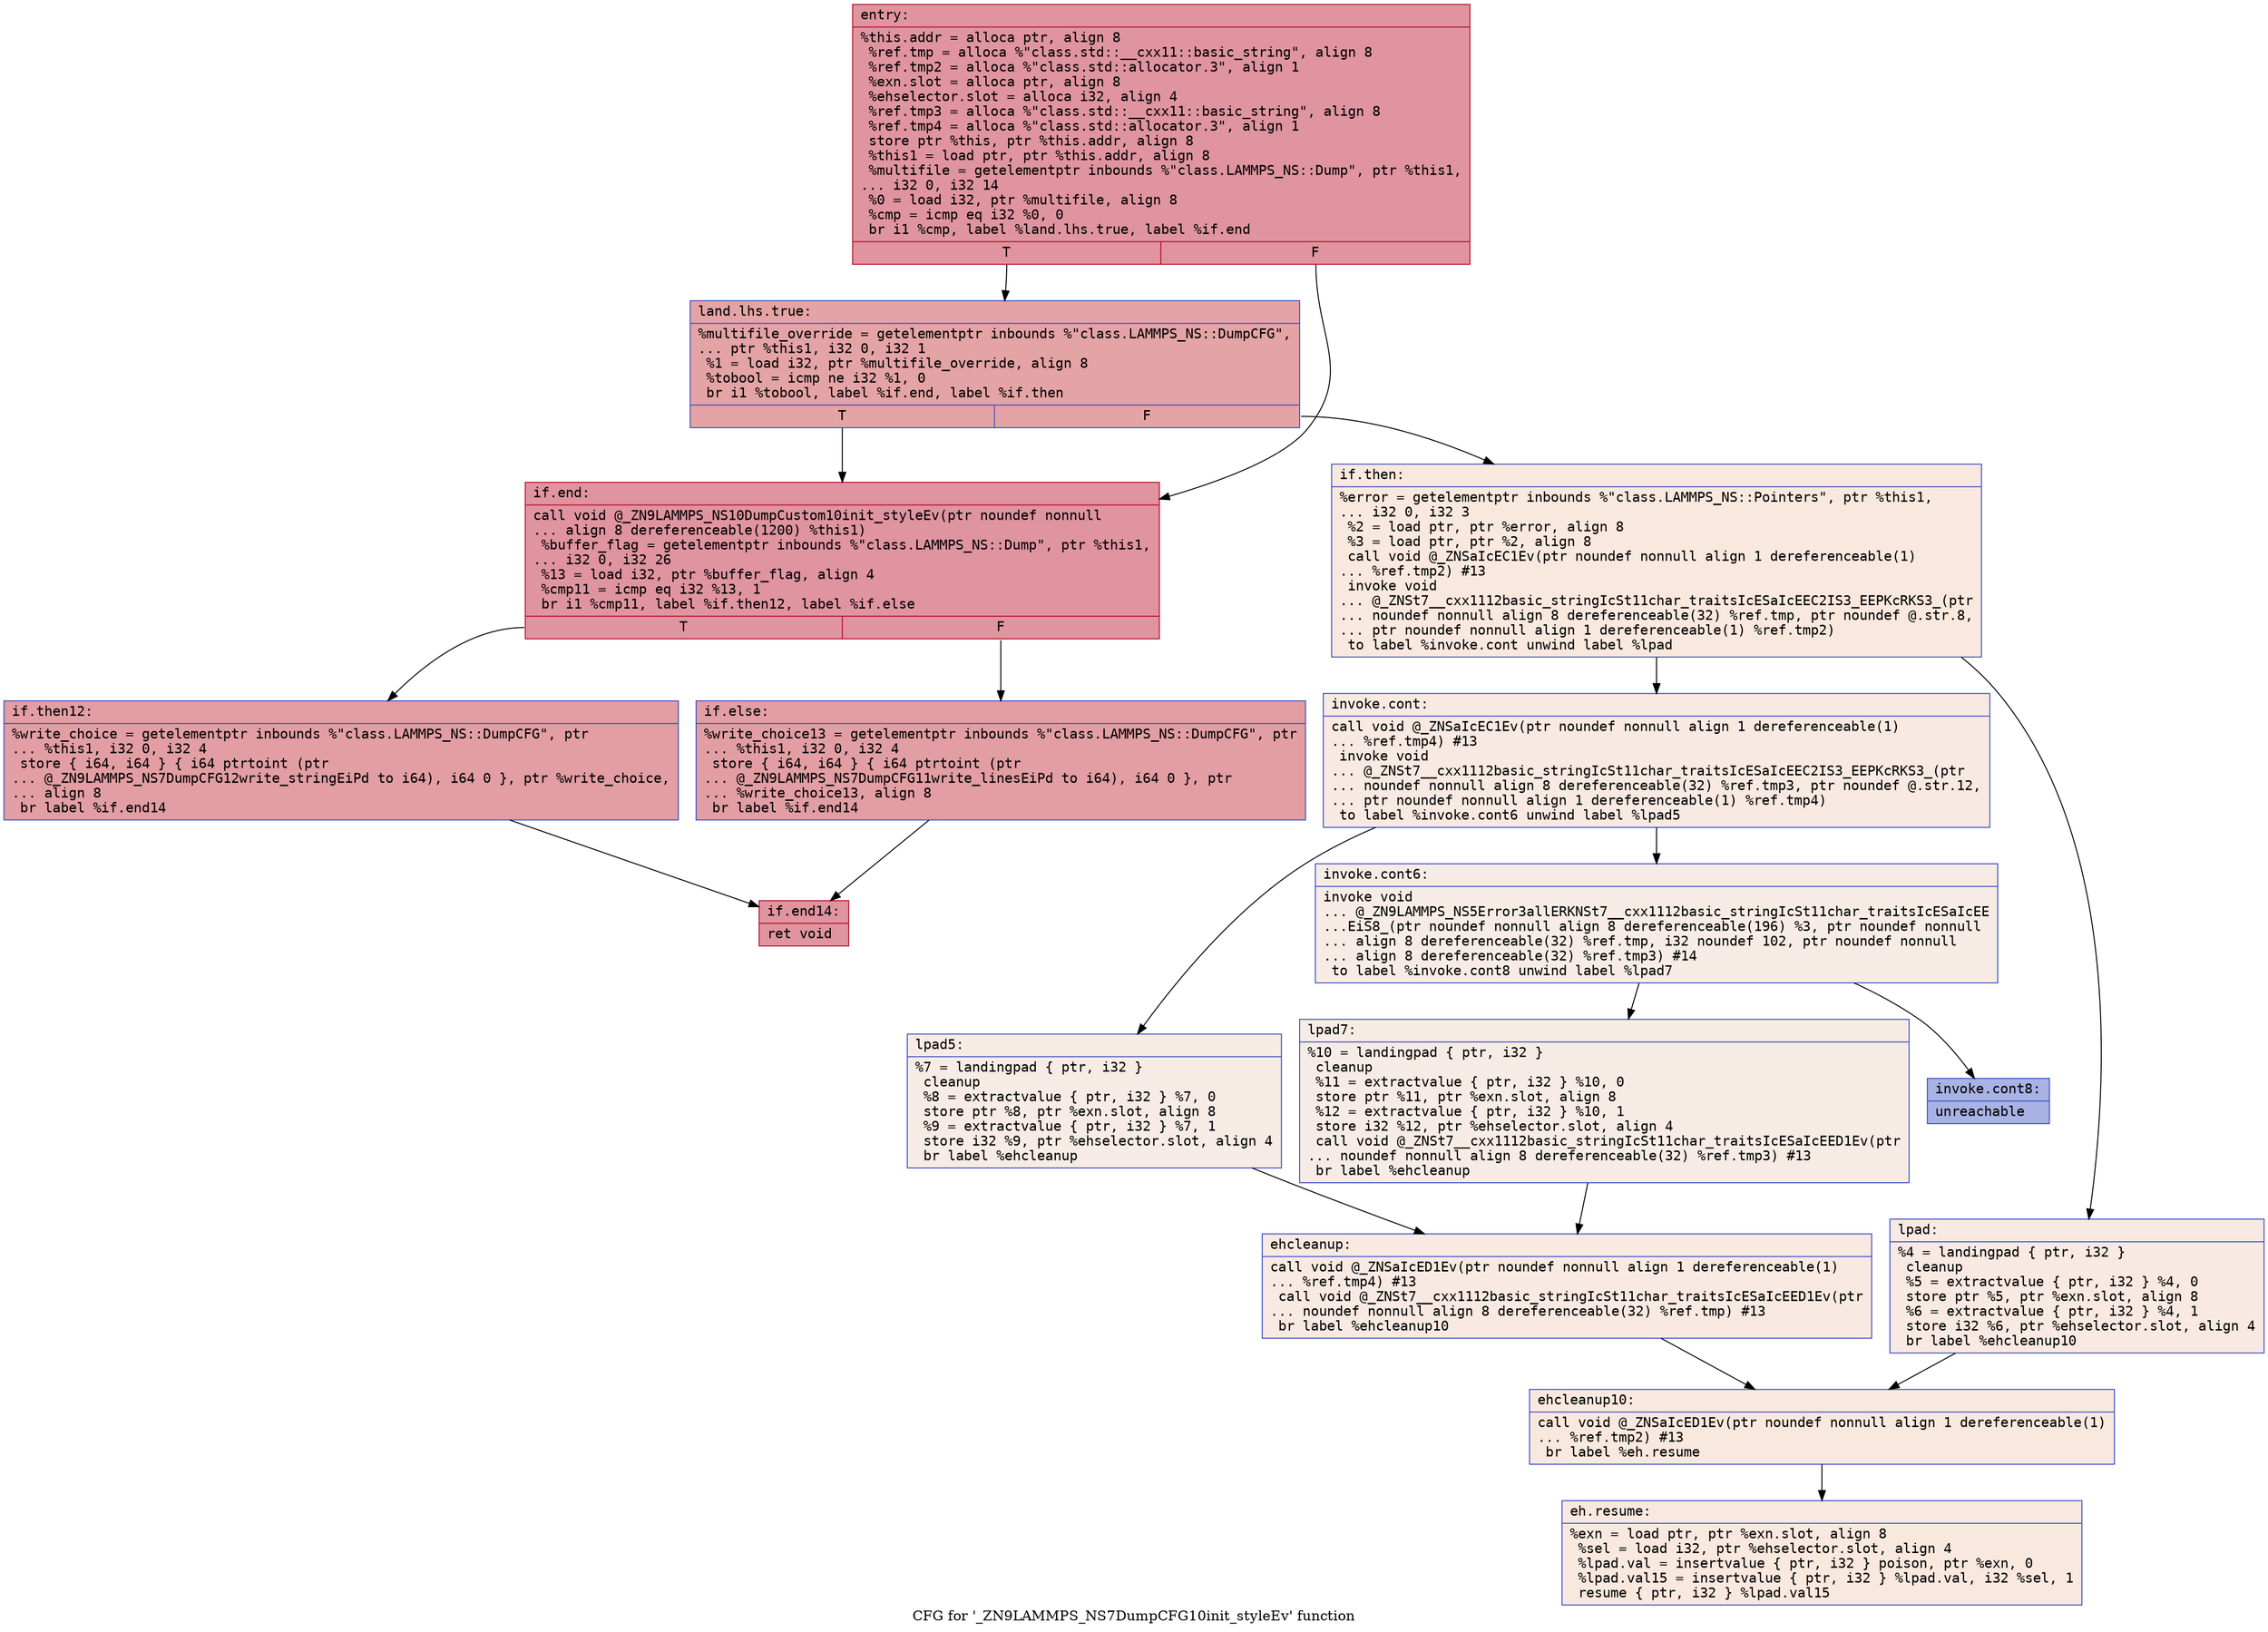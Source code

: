 digraph "CFG for '_ZN9LAMMPS_NS7DumpCFG10init_styleEv' function" {
	label="CFG for '_ZN9LAMMPS_NS7DumpCFG10init_styleEv' function";

	Node0x558a329eb430 [shape=record,color="#b70d28ff", style=filled, fillcolor="#b70d2870" fontname="Courier",label="{entry:\l|  %this.addr = alloca ptr, align 8\l  %ref.tmp = alloca %\"class.std::__cxx11::basic_string\", align 8\l  %ref.tmp2 = alloca %\"class.std::allocator.3\", align 1\l  %exn.slot = alloca ptr, align 8\l  %ehselector.slot = alloca i32, align 4\l  %ref.tmp3 = alloca %\"class.std::__cxx11::basic_string\", align 8\l  %ref.tmp4 = alloca %\"class.std::allocator.3\", align 1\l  store ptr %this, ptr %this.addr, align 8\l  %this1 = load ptr, ptr %this.addr, align 8\l  %multifile = getelementptr inbounds %\"class.LAMMPS_NS::Dump\", ptr %this1,\l... i32 0, i32 14\l  %0 = load i32, ptr %multifile, align 8\l  %cmp = icmp eq i32 %0, 0\l  br i1 %cmp, label %land.lhs.true, label %if.end\l|{<s0>T|<s1>F}}"];
	Node0x558a329eb430:s0 -> Node0x558a329ebab0[tooltip="entry -> land.lhs.true\nProbability 37.50%" ];
	Node0x558a329eb430:s1 -> Node0x558a329ebcd0[tooltip="entry -> if.end\nProbability 62.50%" ];
	Node0x558a329ebab0 [shape=record,color="#3d50c3ff", style=filled, fillcolor="#c32e3170" fontname="Courier",label="{land.lhs.true:\l|  %multifile_override = getelementptr inbounds %\"class.LAMMPS_NS::DumpCFG\",\l... ptr %this1, i32 0, i32 1\l  %1 = load i32, ptr %multifile_override, align 8\l  %tobool = icmp ne i32 %1, 0\l  br i1 %tobool, label %if.end, label %if.then\l|{<s0>T|<s1>F}}"];
	Node0x558a329ebab0:s0 -> Node0x558a329ebcd0[tooltip="land.lhs.true -> if.end\nProbability 100.00%" ];
	Node0x558a329ebab0:s1 -> Node0x558a329ec0a0[tooltip="land.lhs.true -> if.then\nProbability 0.00%" ];
	Node0x558a329ec0a0 [shape=record,color="#3d50c3ff", style=filled, fillcolor="#f2cab570" fontname="Courier",label="{if.then:\l|  %error = getelementptr inbounds %\"class.LAMMPS_NS::Pointers\", ptr %this1,\l... i32 0, i32 3\l  %2 = load ptr, ptr %error, align 8\l  %3 = load ptr, ptr %2, align 8\l  call void @_ZNSaIcEC1Ev(ptr noundef nonnull align 1 dereferenceable(1)\l... %ref.tmp2) #13\l  invoke void\l... @_ZNSt7__cxx1112basic_stringIcSt11char_traitsIcESaIcEEC2IS3_EEPKcRKS3_(ptr\l... noundef nonnull align 8 dereferenceable(32) %ref.tmp, ptr noundef @.str.8,\l... ptr noundef nonnull align 1 dereferenceable(1) %ref.tmp2)\l          to label %invoke.cont unwind label %lpad\l}"];
	Node0x558a329ec0a0 -> Node0x558a329ec520[tooltip="if.then -> invoke.cont\nProbability 50.00%" ];
	Node0x558a329ec0a0 -> Node0x558a329ec570[tooltip="if.then -> lpad\nProbability 50.00%" ];
	Node0x558a329ec520 [shape=record,color="#3d50c3ff", style=filled, fillcolor="#efcebd70" fontname="Courier",label="{invoke.cont:\l|  call void @_ZNSaIcEC1Ev(ptr noundef nonnull align 1 dereferenceable(1)\l... %ref.tmp4) #13\l  invoke void\l... @_ZNSt7__cxx1112basic_stringIcSt11char_traitsIcESaIcEEC2IS3_EEPKcRKS3_(ptr\l... noundef nonnull align 8 dereferenceable(32) %ref.tmp3, ptr noundef @.str.12,\l... ptr noundef nonnull align 1 dereferenceable(1) %ref.tmp4)\l          to label %invoke.cont6 unwind label %lpad5\l}"];
	Node0x558a329ec520 -> Node0x558a329ec860[tooltip="invoke.cont -> invoke.cont6\nProbability 50.00%" ];
	Node0x558a329ec520 -> Node0x558a329ec8b0[tooltip="invoke.cont -> lpad5\nProbability 50.00%" ];
	Node0x558a329ec860 [shape=record,color="#3d50c3ff", style=filled, fillcolor="#ecd3c570" fontname="Courier",label="{invoke.cont6:\l|  invoke void\l... @_ZN9LAMMPS_NS5Error3allERKNSt7__cxx1112basic_stringIcSt11char_traitsIcESaIcEE\l...EiS8_(ptr noundef nonnull align 8 dereferenceable(196) %3, ptr noundef nonnull\l... align 8 dereferenceable(32) %ref.tmp, i32 noundef 102, ptr noundef nonnull\l... align 8 dereferenceable(32) %ref.tmp3) #14\l          to label %invoke.cont8 unwind label %lpad7\l}"];
	Node0x558a329ec860 -> Node0x558a329ec810[tooltip="invoke.cont6 -> invoke.cont8\nProbability 0.00%" ];
	Node0x558a329ec860 -> Node0x558a329ecae0[tooltip="invoke.cont6 -> lpad7\nProbability 100.00%" ];
	Node0x558a329ec810 [shape=record,color="#3d50c3ff", style=filled, fillcolor="#3d50c370" fontname="Courier",label="{invoke.cont8:\l|  unreachable\l}"];
	Node0x558a329ec570 [shape=record,color="#3d50c3ff", style=filled, fillcolor="#efcebd70" fontname="Courier",label="{lpad:\l|  %4 = landingpad \{ ptr, i32 \}\l          cleanup\l  %5 = extractvalue \{ ptr, i32 \} %4, 0\l  store ptr %5, ptr %exn.slot, align 8\l  %6 = extractvalue \{ ptr, i32 \} %4, 1\l  store i32 %6, ptr %ehselector.slot, align 4\l  br label %ehcleanup10\l}"];
	Node0x558a329ec570 -> Node0x558a329ecfe0[tooltip="lpad -> ehcleanup10\nProbability 100.00%" ];
	Node0x558a329ec8b0 [shape=record,color="#3d50c3ff", style=filled, fillcolor="#ecd3c570" fontname="Courier",label="{lpad5:\l|  %7 = landingpad \{ ptr, i32 \}\l          cleanup\l  %8 = extractvalue \{ ptr, i32 \} %7, 0\l  store ptr %8, ptr %exn.slot, align 8\l  %9 = extractvalue \{ ptr, i32 \} %7, 1\l  store i32 %9, ptr %ehselector.slot, align 4\l  br label %ehcleanup\l}"];
	Node0x558a329ec8b0 -> Node0x558a329ed4b0[tooltip="lpad5 -> ehcleanup\nProbability 100.00%" ];
	Node0x558a329ecae0 [shape=record,color="#3d50c3ff", style=filled, fillcolor="#ecd3c570" fontname="Courier",label="{lpad7:\l|  %10 = landingpad \{ ptr, i32 \}\l          cleanup\l  %11 = extractvalue \{ ptr, i32 \} %10, 0\l  store ptr %11, ptr %exn.slot, align 8\l  %12 = extractvalue \{ ptr, i32 \} %10, 1\l  store i32 %12, ptr %ehselector.slot, align 4\l  call void @_ZNSt7__cxx1112basic_stringIcSt11char_traitsIcESaIcEED1Ev(ptr\l... noundef nonnull align 8 dereferenceable(32) %ref.tmp3) #13\l  br label %ehcleanup\l}"];
	Node0x558a329ecae0 -> Node0x558a329ed4b0[tooltip="lpad7 -> ehcleanup\nProbability 100.00%" ];
	Node0x558a329ed4b0 [shape=record,color="#3d50c3ff", style=filled, fillcolor="#efcebd70" fontname="Courier",label="{ehcleanup:\l|  call void @_ZNSaIcED1Ev(ptr noundef nonnull align 1 dereferenceable(1)\l... %ref.tmp4) #13\l  call void @_ZNSt7__cxx1112basic_stringIcSt11char_traitsIcESaIcEED1Ev(ptr\l... noundef nonnull align 8 dereferenceable(32) %ref.tmp) #13\l  br label %ehcleanup10\l}"];
	Node0x558a329ed4b0 -> Node0x558a329ecfe0[tooltip="ehcleanup -> ehcleanup10\nProbability 100.00%" ];
	Node0x558a329ecfe0 [shape=record,color="#3d50c3ff", style=filled, fillcolor="#f2cab570" fontname="Courier",label="{ehcleanup10:\l|  call void @_ZNSaIcED1Ev(ptr noundef nonnull align 1 dereferenceable(1)\l... %ref.tmp2) #13\l  br label %eh.resume\l}"];
	Node0x558a329ecfe0 -> Node0x558a329edd60[tooltip="ehcleanup10 -> eh.resume\nProbability 100.00%" ];
	Node0x558a329ebcd0 [shape=record,color="#b70d28ff", style=filled, fillcolor="#b70d2870" fontname="Courier",label="{if.end:\l|  call void @_ZN9LAMMPS_NS10DumpCustom10init_styleEv(ptr noundef nonnull\l... align 8 dereferenceable(1200) %this1)\l  %buffer_flag = getelementptr inbounds %\"class.LAMMPS_NS::Dump\", ptr %this1,\l... i32 0, i32 26\l  %13 = load i32, ptr %buffer_flag, align 4\l  %cmp11 = icmp eq i32 %13, 1\l  br i1 %cmp11, label %if.then12, label %if.else\l|{<s0>T|<s1>F}}"];
	Node0x558a329ebcd0:s0 -> Node0x558a329ee1f0[tooltip="if.end -> if.then12\nProbability 50.00%" ];
	Node0x558a329ebcd0:s1 -> Node0x558a329ee270[tooltip="if.end -> if.else\nProbability 50.00%" ];
	Node0x558a329ee1f0 [shape=record,color="#3d50c3ff", style=filled, fillcolor="#be242e70" fontname="Courier",label="{if.then12:\l|  %write_choice = getelementptr inbounds %\"class.LAMMPS_NS::DumpCFG\", ptr\l... %this1, i32 0, i32 4\l  store \{ i64, i64 \} \{ i64 ptrtoint (ptr\l... @_ZN9LAMMPS_NS7DumpCFG12write_stringEiPd to i64), i64 0 \}, ptr %write_choice,\l... align 8\l  br label %if.end14\l}"];
	Node0x558a329ee1f0 -> Node0x558a329ee660[tooltip="if.then12 -> if.end14\nProbability 100.00%" ];
	Node0x558a329ee270 [shape=record,color="#3d50c3ff", style=filled, fillcolor="#be242e70" fontname="Courier",label="{if.else:\l|  %write_choice13 = getelementptr inbounds %\"class.LAMMPS_NS::DumpCFG\", ptr\l... %this1, i32 0, i32 4\l  store \{ i64, i64 \} \{ i64 ptrtoint (ptr\l... @_ZN9LAMMPS_NS7DumpCFG11write_linesEiPd to i64), i64 0 \}, ptr\l... %write_choice13, align 8\l  br label %if.end14\l}"];
	Node0x558a329ee270 -> Node0x558a329ee660[tooltip="if.else -> if.end14\nProbability 100.00%" ];
	Node0x558a329ee660 [shape=record,color="#b70d28ff", style=filled, fillcolor="#b70d2870" fontname="Courier",label="{if.end14:\l|  ret void\l}"];
	Node0x558a329edd60 [shape=record,color="#3d50c3ff", style=filled, fillcolor="#f2cab570" fontname="Courier",label="{eh.resume:\l|  %exn = load ptr, ptr %exn.slot, align 8\l  %sel = load i32, ptr %ehselector.slot, align 4\l  %lpad.val = insertvalue \{ ptr, i32 \} poison, ptr %exn, 0\l  %lpad.val15 = insertvalue \{ ptr, i32 \} %lpad.val, i32 %sel, 1\l  resume \{ ptr, i32 \} %lpad.val15\l}"];
}
